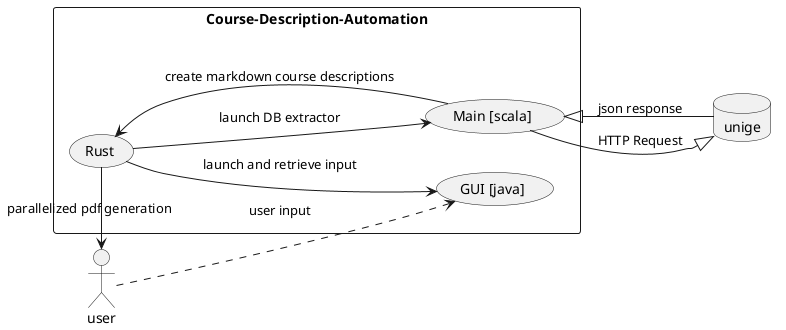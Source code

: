 @startuml

left to right direction

skinparam packageStyle rectangle

actor user

database unige 

rectangle Course-Description-Automation {

  user ..> (GUI [java]) : user input 

  (Rust) --> (GUI [java]) : launch and retrieve input 

  (Rust) --> (Main [scala]) : launch DB extractor

 

  (Rust) -> user : parallelized pdf generation

  (Main [scala]) --|> unige : HTTP Request

  unige --|> (Main [scala]) : json response

  (Main [scala]) --> (Rust) : create markdown course descriptions

}

@enduml
